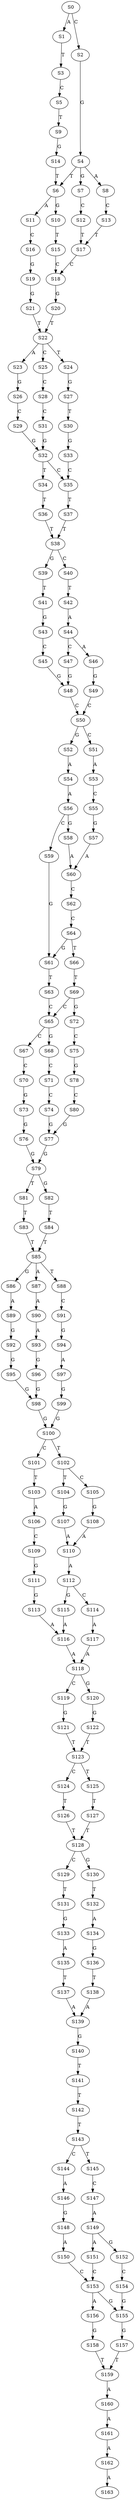 strict digraph  {
	S0 -> S1 [ label = A ];
	S0 -> S2 [ label = C ];
	S1 -> S3 [ label = T ];
	S2 -> S4 [ label = G ];
	S3 -> S5 [ label = C ];
	S4 -> S6 [ label = T ];
	S4 -> S7 [ label = G ];
	S4 -> S8 [ label = A ];
	S5 -> S9 [ label = T ];
	S6 -> S10 [ label = G ];
	S6 -> S11 [ label = A ];
	S7 -> S12 [ label = C ];
	S8 -> S13 [ label = C ];
	S9 -> S14 [ label = G ];
	S10 -> S15 [ label = T ];
	S11 -> S16 [ label = C ];
	S12 -> S17 [ label = T ];
	S13 -> S17 [ label = T ];
	S14 -> S6 [ label = T ];
	S15 -> S18 [ label = C ];
	S16 -> S19 [ label = G ];
	S17 -> S18 [ label = C ];
	S18 -> S20 [ label = G ];
	S19 -> S21 [ label = G ];
	S20 -> S22 [ label = T ];
	S21 -> S22 [ label = T ];
	S22 -> S23 [ label = A ];
	S22 -> S24 [ label = T ];
	S22 -> S25 [ label = C ];
	S23 -> S26 [ label = G ];
	S24 -> S27 [ label = G ];
	S25 -> S28 [ label = C ];
	S26 -> S29 [ label = C ];
	S27 -> S30 [ label = T ];
	S28 -> S31 [ label = C ];
	S29 -> S32 [ label = G ];
	S30 -> S33 [ label = G ];
	S31 -> S32 [ label = G ];
	S32 -> S34 [ label = T ];
	S32 -> S35 [ label = C ];
	S33 -> S35 [ label = C ];
	S34 -> S36 [ label = T ];
	S35 -> S37 [ label = T ];
	S36 -> S38 [ label = T ];
	S37 -> S38 [ label = T ];
	S38 -> S39 [ label = G ];
	S38 -> S40 [ label = C ];
	S39 -> S41 [ label = T ];
	S40 -> S42 [ label = T ];
	S41 -> S43 [ label = G ];
	S42 -> S44 [ label = A ];
	S43 -> S45 [ label = C ];
	S44 -> S46 [ label = A ];
	S44 -> S47 [ label = C ];
	S45 -> S48 [ label = G ];
	S46 -> S49 [ label = G ];
	S47 -> S48 [ label = G ];
	S48 -> S50 [ label = C ];
	S49 -> S50 [ label = C ];
	S50 -> S51 [ label = C ];
	S50 -> S52 [ label = G ];
	S51 -> S53 [ label = A ];
	S52 -> S54 [ label = A ];
	S53 -> S55 [ label = C ];
	S54 -> S56 [ label = A ];
	S55 -> S57 [ label = G ];
	S56 -> S58 [ label = G ];
	S56 -> S59 [ label = C ];
	S57 -> S60 [ label = A ];
	S58 -> S60 [ label = A ];
	S59 -> S61 [ label = G ];
	S60 -> S62 [ label = C ];
	S61 -> S63 [ label = T ];
	S62 -> S64 [ label = C ];
	S63 -> S65 [ label = C ];
	S64 -> S66 [ label = T ];
	S64 -> S61 [ label = G ];
	S65 -> S67 [ label = C ];
	S65 -> S68 [ label = G ];
	S66 -> S69 [ label = T ];
	S67 -> S70 [ label = C ];
	S68 -> S71 [ label = C ];
	S69 -> S65 [ label = C ];
	S69 -> S72 [ label = G ];
	S70 -> S73 [ label = G ];
	S71 -> S74 [ label = C ];
	S72 -> S75 [ label = C ];
	S73 -> S76 [ label = G ];
	S74 -> S77 [ label = G ];
	S75 -> S78 [ label = G ];
	S76 -> S79 [ label = G ];
	S77 -> S79 [ label = G ];
	S78 -> S80 [ label = C ];
	S79 -> S81 [ label = T ];
	S79 -> S82 [ label = G ];
	S80 -> S77 [ label = G ];
	S81 -> S83 [ label = T ];
	S82 -> S84 [ label = T ];
	S83 -> S85 [ label = T ];
	S84 -> S85 [ label = T ];
	S85 -> S86 [ label = G ];
	S85 -> S87 [ label = A ];
	S85 -> S88 [ label = T ];
	S86 -> S89 [ label = A ];
	S87 -> S90 [ label = A ];
	S88 -> S91 [ label = C ];
	S89 -> S92 [ label = G ];
	S90 -> S93 [ label = A ];
	S91 -> S94 [ label = G ];
	S92 -> S95 [ label = G ];
	S93 -> S96 [ label = G ];
	S94 -> S97 [ label = A ];
	S95 -> S98 [ label = G ];
	S96 -> S98 [ label = G ];
	S97 -> S99 [ label = G ];
	S98 -> S100 [ label = G ];
	S99 -> S100 [ label = G ];
	S100 -> S101 [ label = C ];
	S100 -> S102 [ label = T ];
	S101 -> S103 [ label = T ];
	S102 -> S104 [ label = T ];
	S102 -> S105 [ label = C ];
	S103 -> S106 [ label = A ];
	S104 -> S107 [ label = G ];
	S105 -> S108 [ label = G ];
	S106 -> S109 [ label = C ];
	S107 -> S110 [ label = A ];
	S108 -> S110 [ label = A ];
	S109 -> S111 [ label = G ];
	S110 -> S112 [ label = A ];
	S111 -> S113 [ label = G ];
	S112 -> S114 [ label = C ];
	S112 -> S115 [ label = G ];
	S113 -> S116 [ label = A ];
	S114 -> S117 [ label = A ];
	S115 -> S116 [ label = A ];
	S116 -> S118 [ label = A ];
	S117 -> S118 [ label = A ];
	S118 -> S119 [ label = C ];
	S118 -> S120 [ label = G ];
	S119 -> S121 [ label = G ];
	S120 -> S122 [ label = G ];
	S121 -> S123 [ label = T ];
	S122 -> S123 [ label = T ];
	S123 -> S124 [ label = C ];
	S123 -> S125 [ label = T ];
	S124 -> S126 [ label = T ];
	S125 -> S127 [ label = T ];
	S126 -> S128 [ label = T ];
	S127 -> S128 [ label = T ];
	S128 -> S129 [ label = C ];
	S128 -> S130 [ label = G ];
	S129 -> S131 [ label = T ];
	S130 -> S132 [ label = T ];
	S131 -> S133 [ label = G ];
	S132 -> S134 [ label = A ];
	S133 -> S135 [ label = A ];
	S134 -> S136 [ label = G ];
	S135 -> S137 [ label = T ];
	S136 -> S138 [ label = T ];
	S137 -> S139 [ label = A ];
	S138 -> S139 [ label = A ];
	S139 -> S140 [ label = G ];
	S140 -> S141 [ label = T ];
	S141 -> S142 [ label = T ];
	S142 -> S143 [ label = T ];
	S143 -> S144 [ label = C ];
	S143 -> S145 [ label = T ];
	S144 -> S146 [ label = A ];
	S145 -> S147 [ label = C ];
	S146 -> S148 [ label = G ];
	S147 -> S149 [ label = A ];
	S148 -> S150 [ label = A ];
	S149 -> S151 [ label = A ];
	S149 -> S152 [ label = G ];
	S150 -> S153 [ label = C ];
	S151 -> S153 [ label = C ];
	S152 -> S154 [ label = C ];
	S153 -> S155 [ label = G ];
	S153 -> S156 [ label = A ];
	S154 -> S155 [ label = G ];
	S155 -> S157 [ label = G ];
	S156 -> S158 [ label = G ];
	S157 -> S159 [ label = T ];
	S158 -> S159 [ label = T ];
	S159 -> S160 [ label = A ];
	S160 -> S161 [ label = A ];
	S161 -> S162 [ label = A ];
	S162 -> S163 [ label = A ];
}
